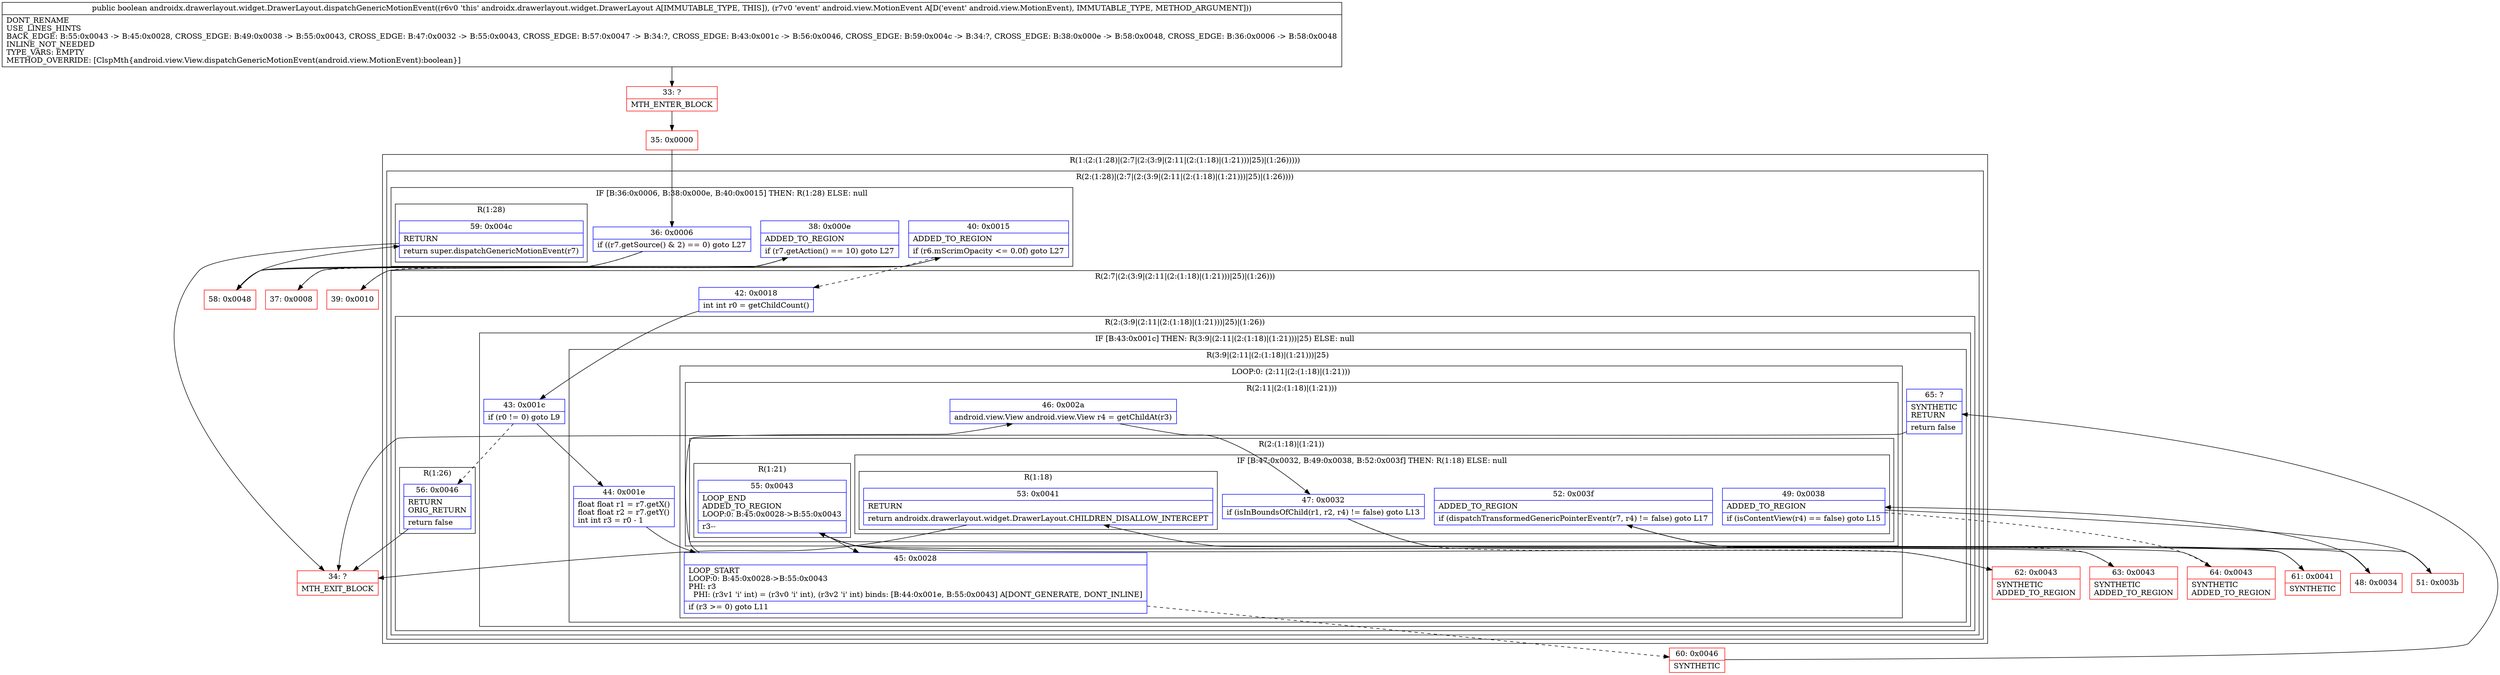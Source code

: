 digraph "CFG forandroidx.drawerlayout.widget.DrawerLayout.dispatchGenericMotionEvent(Landroid\/view\/MotionEvent;)Z" {
subgraph cluster_Region_774866674 {
label = "R(1:(2:(1:28)|(2:7|(2:(3:9|(2:11|(2:(1:18)|(1:21)))|25)|(1:26)))))";
node [shape=record,color=blue];
subgraph cluster_Region_1422244235 {
label = "R(2:(1:28)|(2:7|(2:(3:9|(2:11|(2:(1:18)|(1:21)))|25)|(1:26))))";
node [shape=record,color=blue];
subgraph cluster_IfRegion_107179848 {
label = "IF [B:36:0x0006, B:38:0x000e, B:40:0x0015] THEN: R(1:28) ELSE: null";
node [shape=record,color=blue];
Node_36 [shape=record,label="{36\:\ 0x0006|if ((r7.getSource() & 2) == 0) goto L27\l}"];
Node_38 [shape=record,label="{38\:\ 0x000e|ADDED_TO_REGION\l|if (r7.getAction() == 10) goto L27\l}"];
Node_40 [shape=record,label="{40\:\ 0x0015|ADDED_TO_REGION\l|if (r6.mScrimOpacity \<= 0.0f) goto L27\l}"];
subgraph cluster_Region_1866403332 {
label = "R(1:28)";
node [shape=record,color=blue];
Node_59 [shape=record,label="{59\:\ 0x004c|RETURN\l|return super.dispatchGenericMotionEvent(r7)\l}"];
}
}
subgraph cluster_Region_1441091496 {
label = "R(2:7|(2:(3:9|(2:11|(2:(1:18)|(1:21)))|25)|(1:26)))";
node [shape=record,color=blue];
Node_42 [shape=record,label="{42\:\ 0x0018|int int r0 = getChildCount()\l}"];
subgraph cluster_Region_1039469831 {
label = "R(2:(3:9|(2:11|(2:(1:18)|(1:21)))|25)|(1:26))";
node [shape=record,color=blue];
subgraph cluster_IfRegion_1623075619 {
label = "IF [B:43:0x001c] THEN: R(3:9|(2:11|(2:(1:18)|(1:21)))|25) ELSE: null";
node [shape=record,color=blue];
Node_43 [shape=record,label="{43\:\ 0x001c|if (r0 != 0) goto L9\l}"];
subgraph cluster_Region_1406940512 {
label = "R(3:9|(2:11|(2:(1:18)|(1:21)))|25)";
node [shape=record,color=blue];
Node_44 [shape=record,label="{44\:\ 0x001e|float float r1 = r7.getX()\lfloat float r2 = r7.getY()\lint int r3 = r0 \- 1\l}"];
subgraph cluster_LoopRegion_151231506 {
label = "LOOP:0: (2:11|(2:(1:18)|(1:21)))";
node [shape=record,color=blue];
Node_45 [shape=record,label="{45\:\ 0x0028|LOOP_START\lLOOP:0: B:45:0x0028\-\>B:55:0x0043\lPHI: r3 \l  PHI: (r3v1 'i' int) = (r3v0 'i' int), (r3v2 'i' int) binds: [B:44:0x001e, B:55:0x0043] A[DONT_GENERATE, DONT_INLINE]\l|if (r3 \>= 0) goto L11\l}"];
subgraph cluster_Region_1431801598 {
label = "R(2:11|(2:(1:18)|(1:21)))";
node [shape=record,color=blue];
Node_46 [shape=record,label="{46\:\ 0x002a|android.view.View android.view.View r4 = getChildAt(r3)\l}"];
subgraph cluster_Region_1141240531 {
label = "R(2:(1:18)|(1:21))";
node [shape=record,color=blue];
subgraph cluster_IfRegion_1994656405 {
label = "IF [B:47:0x0032, B:49:0x0038, B:52:0x003f] THEN: R(1:18) ELSE: null";
node [shape=record,color=blue];
Node_47 [shape=record,label="{47\:\ 0x0032|if (isInBoundsOfChild(r1, r2, r4) != false) goto L13\l}"];
Node_49 [shape=record,label="{49\:\ 0x0038|ADDED_TO_REGION\l|if (isContentView(r4) == false) goto L15\l}"];
Node_52 [shape=record,label="{52\:\ 0x003f|ADDED_TO_REGION\l|if (dispatchTransformedGenericPointerEvent(r7, r4) != false) goto L17\l}"];
subgraph cluster_Region_1493290036 {
label = "R(1:18)";
node [shape=record,color=blue];
Node_53 [shape=record,label="{53\:\ 0x0041|RETURN\l|return androidx.drawerlayout.widget.DrawerLayout.CHILDREN_DISALLOW_INTERCEPT\l}"];
}
}
subgraph cluster_Region_1737674841 {
label = "R(1:21)";
node [shape=record,color=blue];
Node_55 [shape=record,label="{55\:\ 0x0043|LOOP_END\lADDED_TO_REGION\lLOOP:0: B:45:0x0028\-\>B:55:0x0043\l|r3\-\-\l}"];
}
}
}
}
Node_65 [shape=record,label="{65\:\ ?|SYNTHETIC\lRETURN\l|return false\l}"];
}
}
subgraph cluster_Region_1322886718 {
label = "R(1:26)";
node [shape=record,color=blue];
Node_56 [shape=record,label="{56\:\ 0x0046|RETURN\lORIG_RETURN\l|return false\l}"];
}
}
}
}
}
Node_33 [shape=record,color=red,label="{33\:\ ?|MTH_ENTER_BLOCK\l}"];
Node_35 [shape=record,color=red,label="{35\:\ 0x0000}"];
Node_37 [shape=record,color=red,label="{37\:\ 0x0008}"];
Node_39 [shape=record,color=red,label="{39\:\ 0x0010}"];
Node_48 [shape=record,color=red,label="{48\:\ 0x0034}"];
Node_51 [shape=record,color=red,label="{51\:\ 0x003b}"];
Node_61 [shape=record,color=red,label="{61\:\ 0x0041|SYNTHETIC\l}"];
Node_34 [shape=record,color=red,label="{34\:\ ?|MTH_EXIT_BLOCK\l}"];
Node_63 [shape=record,color=red,label="{63\:\ 0x0043|SYNTHETIC\lADDED_TO_REGION\l}"];
Node_64 [shape=record,color=red,label="{64\:\ 0x0043|SYNTHETIC\lADDED_TO_REGION\l}"];
Node_62 [shape=record,color=red,label="{62\:\ 0x0043|SYNTHETIC\lADDED_TO_REGION\l}"];
Node_60 [shape=record,color=red,label="{60\:\ 0x0046|SYNTHETIC\l}"];
Node_58 [shape=record,color=red,label="{58\:\ 0x0048}"];
MethodNode[shape=record,label="{public boolean androidx.drawerlayout.widget.DrawerLayout.dispatchGenericMotionEvent((r6v0 'this' androidx.drawerlayout.widget.DrawerLayout A[IMMUTABLE_TYPE, THIS]), (r7v0 'event' android.view.MotionEvent A[D('event' android.view.MotionEvent), IMMUTABLE_TYPE, METHOD_ARGUMENT]))  | DONT_RENAME\lUSE_LINES_HINTS\lBACK_EDGE: B:55:0x0043 \-\> B:45:0x0028, CROSS_EDGE: B:49:0x0038 \-\> B:55:0x0043, CROSS_EDGE: B:47:0x0032 \-\> B:55:0x0043, CROSS_EDGE: B:57:0x0047 \-\> B:34:?, CROSS_EDGE: B:43:0x001c \-\> B:56:0x0046, CROSS_EDGE: B:59:0x004c \-\> B:34:?, CROSS_EDGE: B:38:0x000e \-\> B:58:0x0048, CROSS_EDGE: B:36:0x0006 \-\> B:58:0x0048\lINLINE_NOT_NEEDED\lTYPE_VARS: EMPTY\lMETHOD_OVERRIDE: [ClspMth\{android.view.View.dispatchGenericMotionEvent(android.view.MotionEvent):boolean\}]\l}"];
MethodNode -> Node_33;Node_36 -> Node_37[style=dashed];
Node_36 -> Node_58;
Node_38 -> Node_39[style=dashed];
Node_38 -> Node_58;
Node_40 -> Node_42[style=dashed];
Node_40 -> Node_58;
Node_59 -> Node_34;
Node_42 -> Node_43;
Node_43 -> Node_44;
Node_43 -> Node_56[style=dashed];
Node_44 -> Node_45;
Node_45 -> Node_46;
Node_45 -> Node_60[style=dashed];
Node_46 -> Node_47;
Node_47 -> Node_48;
Node_47 -> Node_62[style=dashed];
Node_49 -> Node_51;
Node_49 -> Node_64[style=dashed];
Node_52 -> Node_61;
Node_52 -> Node_63[style=dashed];
Node_53 -> Node_34;
Node_55 -> Node_45;
Node_65 -> Node_34;
Node_56 -> Node_34;
Node_33 -> Node_35;
Node_35 -> Node_36;
Node_37 -> Node_38;
Node_39 -> Node_40;
Node_48 -> Node_49;
Node_51 -> Node_52;
Node_61 -> Node_53;
Node_63 -> Node_55;
Node_64 -> Node_55;
Node_62 -> Node_55;
Node_60 -> Node_65;
Node_58 -> Node_59;
}

